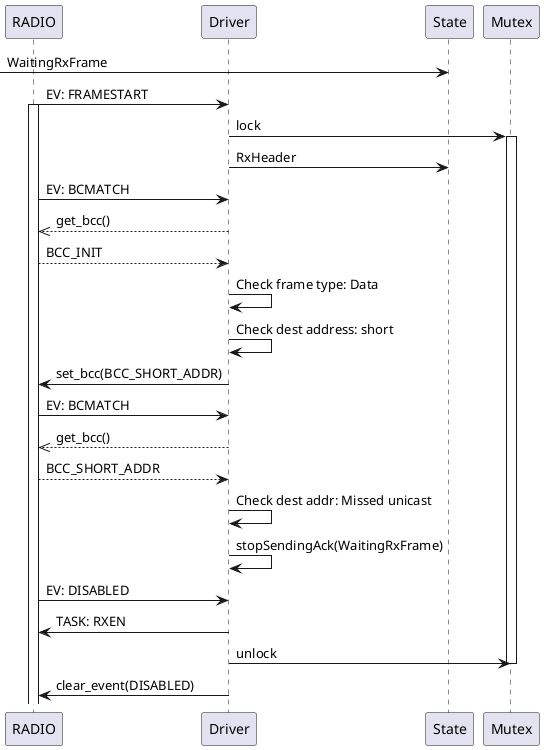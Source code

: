 @startuml

participant RADIO
participant Driver

      -> State: WaitingRxFrame
      
RADIO  -> Driver: EV: FRAMESTART
activate RADIO
Driver -> Mutex: lock
activate Mutex
Driver -> State: RxHeader

RADIO   -> Driver: EV: BCMATCH
Driver -->> RADIO: get_bcc()
RADIO  --> Driver: BCC_INIT
Driver  -> Driver: Check frame type: Data
Driver  -> Driver: Check dest address: short
Driver  -> RADIO:  set_bcc(BCC_SHORT_ADDR)

RADIO   -> Driver: EV: BCMATCH
Driver -->> RADIO: get_bcc()
RADIO  --> Driver: BCC_SHORT_ADDR
Driver  -> Driver: Check dest addr: Missed unicast
Driver  -> Driver: stopSendingAck(WaitingRxFrame)

RADIO   -> Driver: EV: DISABLED
Driver  -> RADIO:  TASK: RXEN
Driver  -> Mutex:  unlock
deactivate Mutex
Driver  -> RADIO:  clear_event(DISABLED)
     

@enduml
